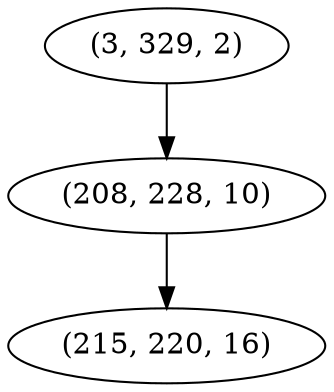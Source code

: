 digraph tree {
    "(3, 329, 2)";
    "(208, 228, 10)";
    "(215, 220, 16)";
    "(3, 329, 2)" -> "(208, 228, 10)";
    "(208, 228, 10)" -> "(215, 220, 16)";
}
